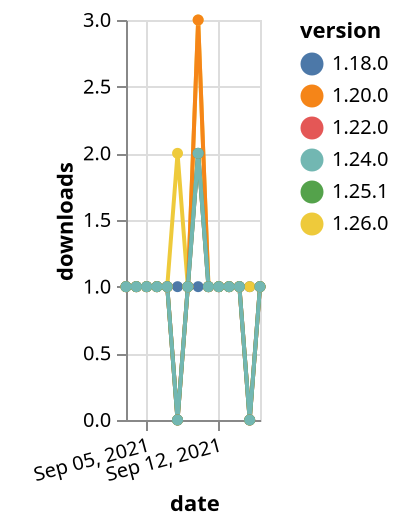 {"$schema": "https://vega.github.io/schema/vega-lite/v5.json", "description": "A simple bar chart with embedded data.", "data": {"values": [{"date": "2021-09-03", "total": 218, "delta": 1, "version": "1.18.0"}, {"date": "2021-09-04", "total": 219, "delta": 1, "version": "1.18.0"}, {"date": "2021-09-05", "total": 220, "delta": 1, "version": "1.18.0"}, {"date": "2021-09-06", "total": 221, "delta": 1, "version": "1.18.0"}, {"date": "2021-09-07", "total": 222, "delta": 1, "version": "1.18.0"}, {"date": "2021-09-08", "total": 223, "delta": 1, "version": "1.18.0"}, {"date": "2021-09-09", "total": 224, "delta": 1, "version": "1.18.0"}, {"date": "2021-09-10", "total": 225, "delta": 1, "version": "1.18.0"}, {"date": "2021-09-11", "total": 226, "delta": 1, "version": "1.18.0"}, {"date": "2021-09-12", "total": 227, "delta": 1, "version": "1.18.0"}, {"date": "2021-09-13", "total": 228, "delta": 1, "version": "1.18.0"}, {"date": "2021-09-14", "total": 229, "delta": 1, "version": "1.18.0"}, {"date": "2021-09-15", "total": 230, "delta": 1, "version": "1.18.0"}, {"date": "2021-09-16", "total": 231, "delta": 1, "version": "1.18.0"}, {"date": "2021-09-03", "total": 176, "delta": 1, "version": "1.22.0"}, {"date": "2021-09-04", "total": 177, "delta": 1, "version": "1.22.0"}, {"date": "2021-09-05", "total": 178, "delta": 1, "version": "1.22.0"}, {"date": "2021-09-06", "total": 179, "delta": 1, "version": "1.22.0"}, {"date": "2021-09-07", "total": 180, "delta": 1, "version": "1.22.0"}, {"date": "2021-09-08", "total": 180, "delta": 0, "version": "1.22.0"}, {"date": "2021-09-09", "total": 181, "delta": 1, "version": "1.22.0"}, {"date": "2021-09-10", "total": 183, "delta": 2, "version": "1.22.0"}, {"date": "2021-09-11", "total": 184, "delta": 1, "version": "1.22.0"}, {"date": "2021-09-12", "total": 185, "delta": 1, "version": "1.22.0"}, {"date": "2021-09-13", "total": 186, "delta": 1, "version": "1.22.0"}, {"date": "2021-09-14", "total": 187, "delta": 1, "version": "1.22.0"}, {"date": "2021-09-15", "total": 187, "delta": 0, "version": "1.22.0"}, {"date": "2021-09-16", "total": 188, "delta": 1, "version": "1.22.0"}, {"date": "2021-09-03", "total": 164, "delta": 1, "version": "1.26.0"}, {"date": "2021-09-04", "total": 165, "delta": 1, "version": "1.26.0"}, {"date": "2021-09-05", "total": 166, "delta": 1, "version": "1.26.0"}, {"date": "2021-09-06", "total": 167, "delta": 1, "version": "1.26.0"}, {"date": "2021-09-07", "total": 168, "delta": 1, "version": "1.26.0"}, {"date": "2021-09-08", "total": 170, "delta": 2, "version": "1.26.0"}, {"date": "2021-09-09", "total": 171, "delta": 1, "version": "1.26.0"}, {"date": "2021-09-10", "total": 174, "delta": 3, "version": "1.26.0"}, {"date": "2021-09-11", "total": 175, "delta": 1, "version": "1.26.0"}, {"date": "2021-09-12", "total": 176, "delta": 1, "version": "1.26.0"}, {"date": "2021-09-13", "total": 177, "delta": 1, "version": "1.26.0"}, {"date": "2021-09-14", "total": 178, "delta": 1, "version": "1.26.0"}, {"date": "2021-09-15", "total": 179, "delta": 1, "version": "1.26.0"}, {"date": "2021-09-16", "total": 180, "delta": 1, "version": "1.26.0"}, {"date": "2021-09-03", "total": 303, "delta": 1, "version": "1.20.0"}, {"date": "2021-09-04", "total": 304, "delta": 1, "version": "1.20.0"}, {"date": "2021-09-05", "total": 305, "delta": 1, "version": "1.20.0"}, {"date": "2021-09-06", "total": 306, "delta": 1, "version": "1.20.0"}, {"date": "2021-09-07", "total": 307, "delta": 1, "version": "1.20.0"}, {"date": "2021-09-08", "total": 307, "delta": 0, "version": "1.20.0"}, {"date": "2021-09-09", "total": 308, "delta": 1, "version": "1.20.0"}, {"date": "2021-09-10", "total": 311, "delta": 3, "version": "1.20.0"}, {"date": "2021-09-11", "total": 312, "delta": 1, "version": "1.20.0"}, {"date": "2021-09-12", "total": 313, "delta": 1, "version": "1.20.0"}, {"date": "2021-09-13", "total": 314, "delta": 1, "version": "1.20.0"}, {"date": "2021-09-14", "total": 315, "delta": 1, "version": "1.20.0"}, {"date": "2021-09-15", "total": 315, "delta": 0, "version": "1.20.0"}, {"date": "2021-09-16", "total": 316, "delta": 1, "version": "1.20.0"}, {"date": "2021-09-03", "total": 134, "delta": 1, "version": "1.25.1"}, {"date": "2021-09-04", "total": 135, "delta": 1, "version": "1.25.1"}, {"date": "2021-09-05", "total": 136, "delta": 1, "version": "1.25.1"}, {"date": "2021-09-06", "total": 137, "delta": 1, "version": "1.25.1"}, {"date": "2021-09-07", "total": 138, "delta": 1, "version": "1.25.1"}, {"date": "2021-09-08", "total": 138, "delta": 0, "version": "1.25.1"}, {"date": "2021-09-09", "total": 139, "delta": 1, "version": "1.25.1"}, {"date": "2021-09-10", "total": 141, "delta": 2, "version": "1.25.1"}, {"date": "2021-09-11", "total": 142, "delta": 1, "version": "1.25.1"}, {"date": "2021-09-12", "total": 143, "delta": 1, "version": "1.25.1"}, {"date": "2021-09-13", "total": 144, "delta": 1, "version": "1.25.1"}, {"date": "2021-09-14", "total": 145, "delta": 1, "version": "1.25.1"}, {"date": "2021-09-15", "total": 145, "delta": 0, "version": "1.25.1"}, {"date": "2021-09-16", "total": 146, "delta": 1, "version": "1.25.1"}, {"date": "2021-09-03", "total": 142, "delta": 1, "version": "1.24.0"}, {"date": "2021-09-04", "total": 143, "delta": 1, "version": "1.24.0"}, {"date": "2021-09-05", "total": 144, "delta": 1, "version": "1.24.0"}, {"date": "2021-09-06", "total": 145, "delta": 1, "version": "1.24.0"}, {"date": "2021-09-07", "total": 146, "delta": 1, "version": "1.24.0"}, {"date": "2021-09-08", "total": 146, "delta": 0, "version": "1.24.0"}, {"date": "2021-09-09", "total": 147, "delta": 1, "version": "1.24.0"}, {"date": "2021-09-10", "total": 149, "delta": 2, "version": "1.24.0"}, {"date": "2021-09-11", "total": 150, "delta": 1, "version": "1.24.0"}, {"date": "2021-09-12", "total": 151, "delta": 1, "version": "1.24.0"}, {"date": "2021-09-13", "total": 152, "delta": 1, "version": "1.24.0"}, {"date": "2021-09-14", "total": 153, "delta": 1, "version": "1.24.0"}, {"date": "2021-09-15", "total": 153, "delta": 0, "version": "1.24.0"}, {"date": "2021-09-16", "total": 154, "delta": 1, "version": "1.24.0"}]}, "width": "container", "mark": {"type": "line", "point": {"filled": true}}, "encoding": {"x": {"field": "date", "type": "temporal", "timeUnit": "yearmonthdate", "title": "date", "axis": {"labelAngle": -15}}, "y": {"field": "delta", "type": "quantitative", "title": "downloads"}, "color": {"field": "version", "type": "nominal"}, "tooltip": {"field": "delta"}}}
